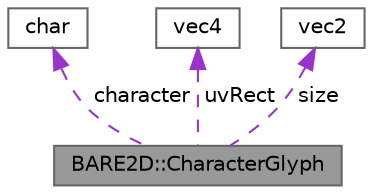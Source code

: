 digraph "BARE2D::CharacterGlyph"
{
 // INTERACTIVE_SVG=YES
 // LATEX_PDF_SIZE
  bgcolor="transparent";
  edge [fontname=Helvetica,fontsize=10,labelfontname=Helvetica,labelfontsize=10];
  node [fontname=Helvetica,fontsize=10,shape=box,height=0.2,width=0.4];
  Node1 [label="BARE2D::CharacterGlyph",height=0.2,width=0.4,color="gray40", fillcolor="grey60", style="filled", fontcolor="black",tooltip="Represents a render glyph, modified for fonts!"];
  Node2 -> Node1 [dir="back",color="darkorchid3",style="dashed",label=" character" ];
  Node2 [label="char",height=0.2,width=0.4,color="gray40", fillcolor="white", style="filled",tooltip=" "];
  Node3 -> Node1 [dir="back",color="darkorchid3",style="dashed",label=" uvRect" ];
  Node3 [label="vec4",height=0.2,width=0.4,color="gray40", fillcolor="white", style="filled",tooltip=" "];
  Node4 -> Node1 [dir="back",color="darkorchid3",style="dashed",label=" size" ];
  Node4 [label="vec2",height=0.2,width=0.4,color="gray40", fillcolor="white", style="filled",tooltip=" "];
}
